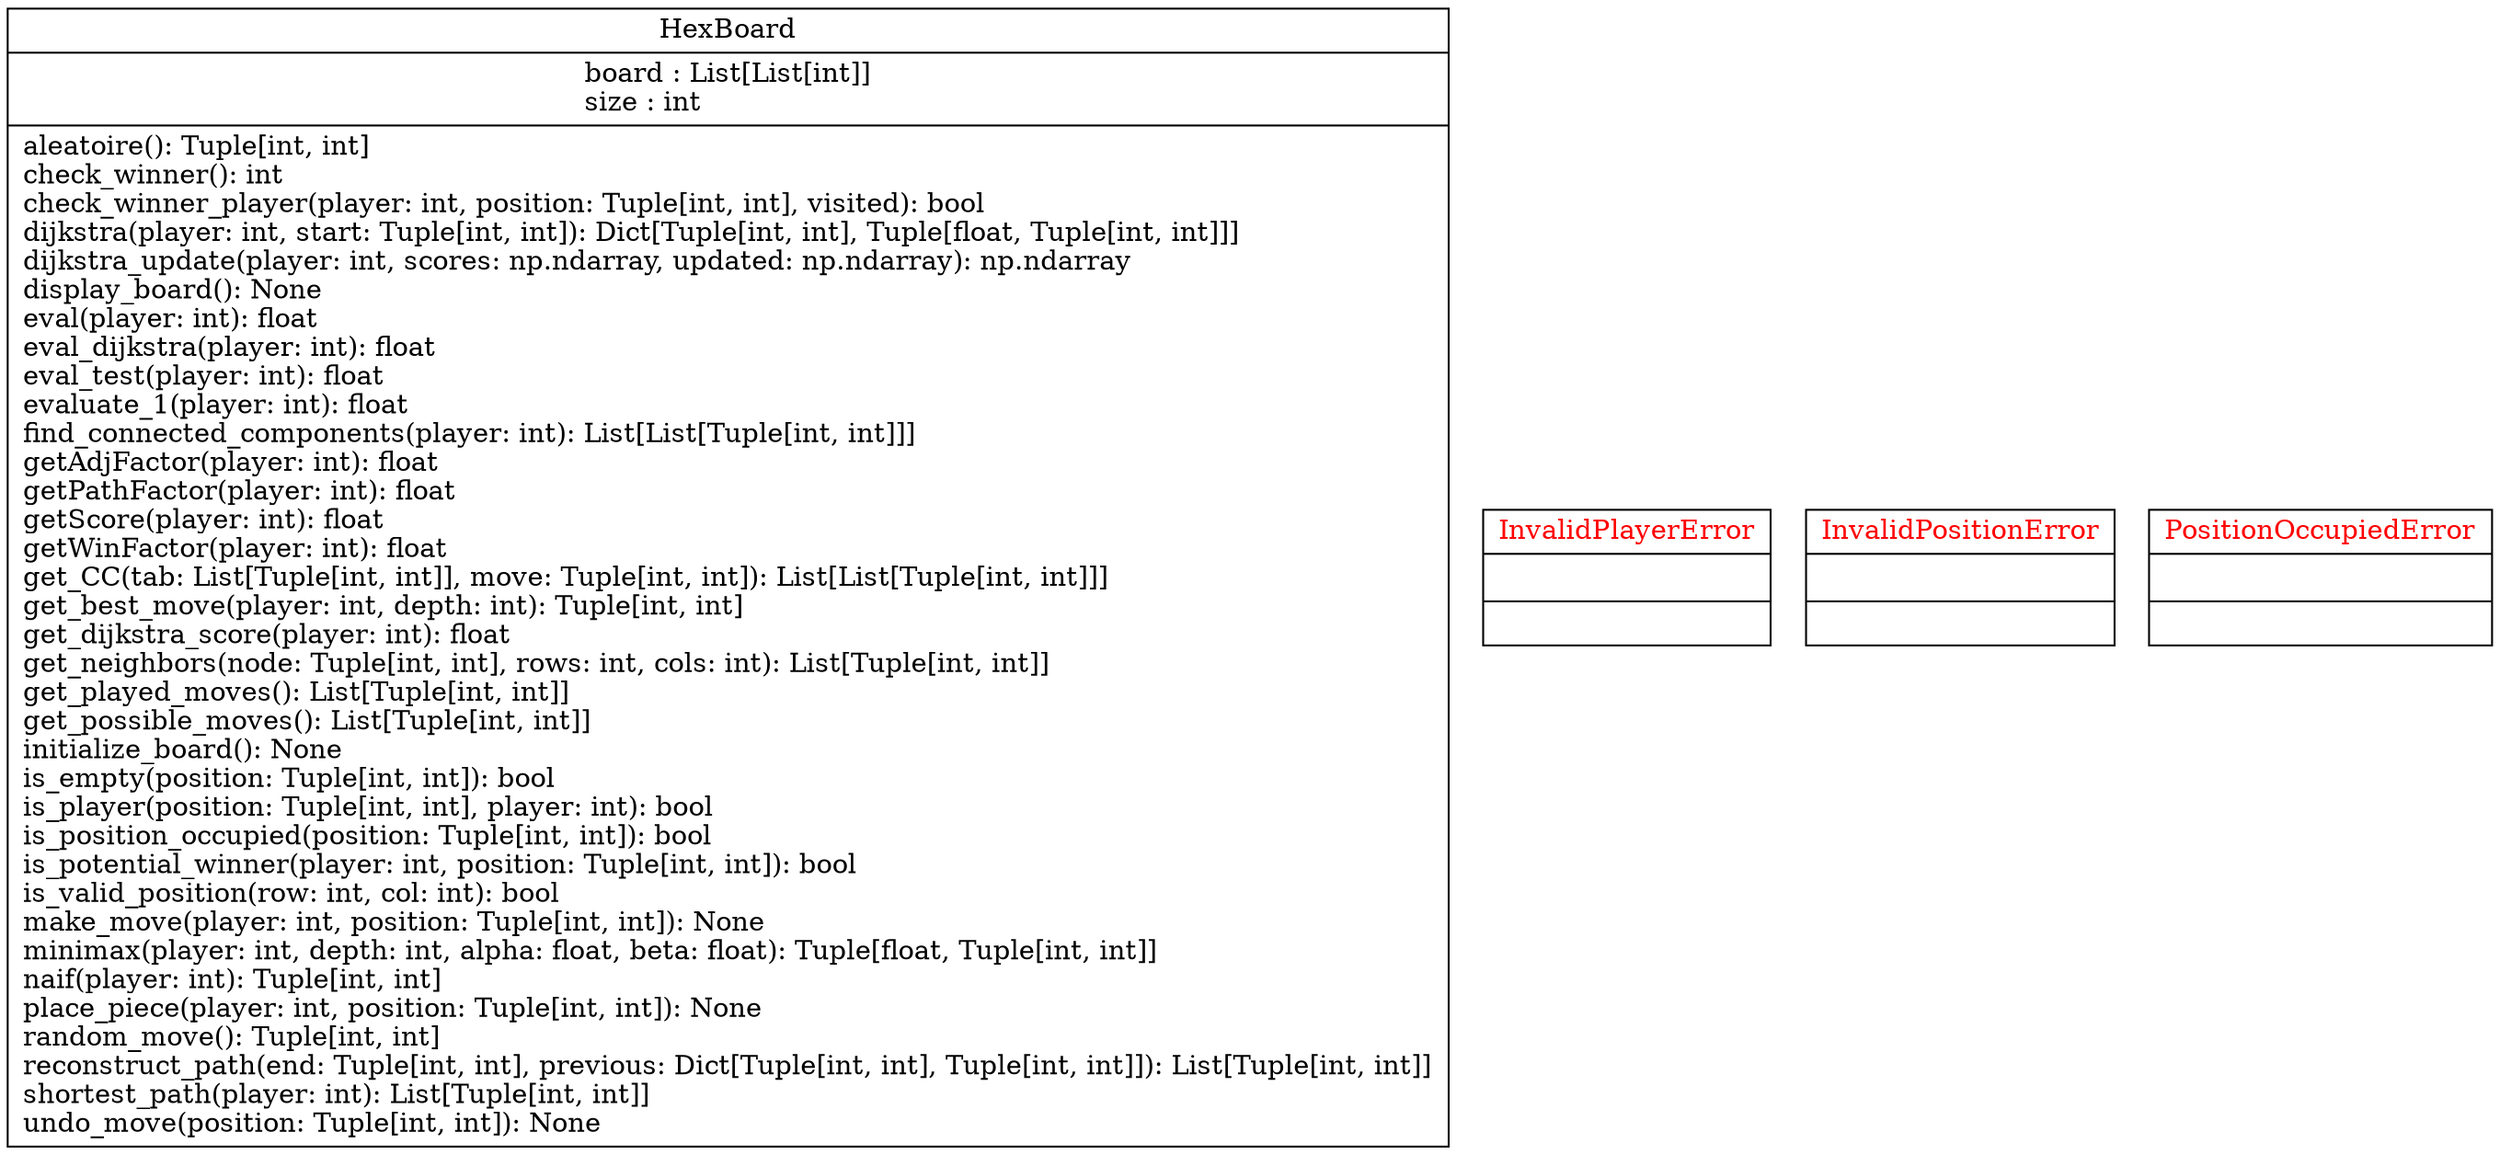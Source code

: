 digraph "classes_ProjectName" {
rankdir=BT
charset="utf-8"
"hexboard.HexBoard" [color="black", fontcolor="black", label=<{HexBoard|board : List[List[int]]<br ALIGN="LEFT"/>size : int<br ALIGN="LEFT"/>|aleatoire(): Tuple[int, int]<br ALIGN="LEFT"/>check_winner(): int<br ALIGN="LEFT"/>check_winner_player(player: int, position: Tuple[int, int], visited): bool<br ALIGN="LEFT"/>dijkstra(player: int, start: Tuple[int, int]): Dict[Tuple[int, int], Tuple[float, Tuple[int, int]]]<br ALIGN="LEFT"/>dijkstra_update(player: int, scores: np.ndarray, updated: np.ndarray): np.ndarray<br ALIGN="LEFT"/>display_board(): None<br ALIGN="LEFT"/>eval(player: int): float<br ALIGN="LEFT"/>eval_dijkstra(player: int): float<br ALIGN="LEFT"/>eval_test(player: int): float<br ALIGN="LEFT"/>evaluate_1(player: int): float<br ALIGN="LEFT"/>find_connected_components(player: int): List[List[Tuple[int, int]]]<br ALIGN="LEFT"/>getAdjFactor(player: int): float<br ALIGN="LEFT"/>getPathFactor(player: int): float<br ALIGN="LEFT"/>getScore(player: int): float<br ALIGN="LEFT"/>getWinFactor(player: int): float<br ALIGN="LEFT"/>get_CC(tab: List[Tuple[int, int]], move: Tuple[int, int]): List[List[Tuple[int, int]]]<br ALIGN="LEFT"/>get_best_move(player: int, depth: int): Tuple[int, int]<br ALIGN="LEFT"/>get_dijkstra_score(player: int): float<br ALIGN="LEFT"/>get_neighbors(node: Tuple[int, int], rows: int, cols: int): List[Tuple[int, int]]<br ALIGN="LEFT"/>get_played_moves(): List[Tuple[int, int]]<br ALIGN="LEFT"/>get_possible_moves(): List[Tuple[int, int]]<br ALIGN="LEFT"/>initialize_board(): None<br ALIGN="LEFT"/>is_empty(position: Tuple[int, int]): bool<br ALIGN="LEFT"/>is_player(position: Tuple[int, int], player: int): bool<br ALIGN="LEFT"/>is_position_occupied(position: Tuple[int, int]): bool<br ALIGN="LEFT"/>is_potential_winner(player: int, position: Tuple[int, int]): bool<br ALIGN="LEFT"/>is_valid_position(row: int, col: int): bool<br ALIGN="LEFT"/>make_move(player: int, position: Tuple[int, int]): None<br ALIGN="LEFT"/>minimax(player: int, depth: int, alpha: float, beta: float): Tuple[float, Tuple[int, int]]<br ALIGN="LEFT"/>naif(player: int): Tuple[int, int]<br ALIGN="LEFT"/>place_piece(player: int, position: Tuple[int, int]): None<br ALIGN="LEFT"/>random_move(): Tuple[int, int]<br ALIGN="LEFT"/>reconstruct_path(end: Tuple[int, int], previous: Dict[Tuple[int, int], Tuple[int, int]]): List[Tuple[int, int]]<br ALIGN="LEFT"/>shortest_path(player: int): List[Tuple[int, int]]<br ALIGN="LEFT"/>undo_move(position: Tuple[int, int]): None<br ALIGN="LEFT"/>}>, shape="record", style="solid"];
"hexboard.InvalidPlayerError" [color="black", fontcolor="red", label=<{InvalidPlayerError|<br ALIGN="LEFT"/>|}>, shape="record", style="solid"];
"hexboard.InvalidPositionError" [color="black", fontcolor="red", label=<{InvalidPositionError|<br ALIGN="LEFT"/>|}>, shape="record", style="solid"];
"hexboard.PositionOccupiedError" [color="black", fontcolor="red", label=<{PositionOccupiedError|<br ALIGN="LEFT"/>|}>, shape="record", style="solid"];
}
